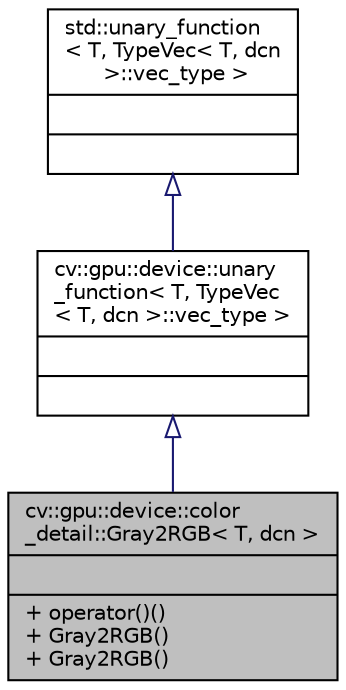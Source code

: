 digraph "cv::gpu::device::color_detail::Gray2RGB&lt; T, dcn &gt;"
{
 // LATEX_PDF_SIZE
  edge [fontname="Helvetica",fontsize="10",labelfontname="Helvetica",labelfontsize="10"];
  node [fontname="Helvetica",fontsize="10",shape=record];
  Node1 [label="{cv::gpu::device::color\l_detail::Gray2RGB\< T, dcn \>\n||+ operator()()\l+ Gray2RGB()\l+ Gray2RGB()\l}",height=0.2,width=0.4,color="black", fillcolor="grey75", style="filled", fontcolor="black",tooltip=" "];
  Node2 -> Node1 [dir="back",color="midnightblue",fontsize="10",style="solid",arrowtail="onormal",fontname="Helvetica"];
  Node2 [label="{cv::gpu::device::unary\l_function\< T, TypeVec\l\< T, dcn \>::vec_type \>\n||}",height=0.2,width=0.4,color="black", fillcolor="white", style="filled",URL="$structcv_1_1gpu_1_1device_1_1unary__function.html",tooltip=" "];
  Node3 -> Node2 [dir="back",color="midnightblue",fontsize="10",style="solid",arrowtail="onormal",fontname="Helvetica"];
  Node3 [label="{std::unary_function\l\< T, TypeVec\< T, dcn\l \>::vec_type \>\n||}",height=0.2,width=0.4,color="black", fillcolor="white", style="filled",tooltip=" "];
}
